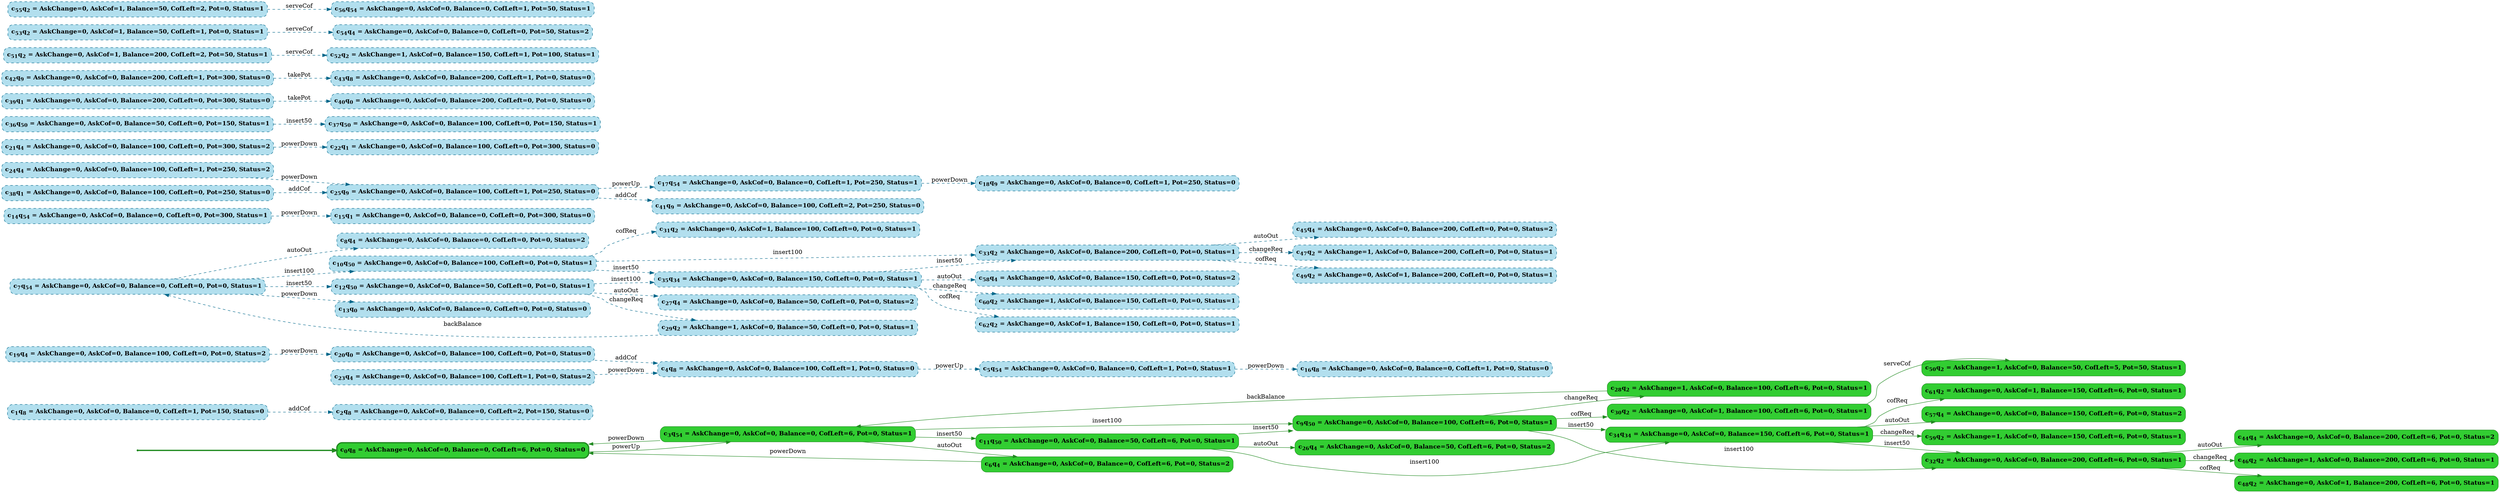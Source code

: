 digraph g {

	rankdir="LR"

	__invisible__[shape="point", color="forestgreen"]
	c0q8[label=<<b>c<sub>0</sub>q<sub>8</sub> = AskChange=0, AskCof=0, Balance=0, CofLeft=6, Pot=0, Status=0</b>>, shape="box", style="rounded, filled", fillcolor="limegreen", color="forestgreen", penwidth=3] // Initial
	c3q54[label=<<b>c<sub>3</sub>q<sub>54</sub> = AskChange=0, AskCof=0, Balance=0, CofLeft=6, Pot=0, Status=1</b>>, shape="box", style="rounded, filled", fillcolor="limegreen", color="forestgreen"]
	c6q4[label=<<b>c<sub>6</sub>q<sub>4</sub> = AskChange=0, AskCof=0, Balance=0, CofLeft=6, Pot=0, Status=2</b>>, shape="box", style="rounded, filled", fillcolor="limegreen", color="forestgreen"]
	c9q50[label=<<b>c<sub>9</sub>q<sub>50</sub> = AskChange=0, AskCof=0, Balance=100, CofLeft=6, Pot=0, Status=1</b>>, shape="box", style="rounded, filled", fillcolor="limegreen", color="forestgreen"]
	c28q2[label=<<b>c<sub>28</sub>q<sub>2</sub> = AskChange=1, AskCof=0, Balance=100, CofLeft=6, Pot=0, Status=1</b>>, shape="box", style="rounded, filled", fillcolor="limegreen", color="forestgreen"]
	c30q2[label=<<b>c<sub>30</sub>q<sub>2</sub> = AskChange=0, AskCof=1, Balance=100, CofLeft=6, Pot=0, Status=1</b>>, shape="box", style="rounded, filled", fillcolor="limegreen", color="forestgreen"]
	c50q2[label=<<b>c<sub>50</sub>q<sub>2</sub> = AskChange=1, AskCof=0, Balance=50, CofLeft=5, Pot=50, Status=1</b>>, shape="box", style="rounded, filled", fillcolor="limegreen", color="forestgreen"]
	c32q2[label=<<b>c<sub>32</sub>q<sub>2</sub> = AskChange=0, AskCof=0, Balance=200, CofLeft=6, Pot=0, Status=1</b>>, shape="box", style="rounded, filled", fillcolor="limegreen", color="forestgreen"]
	c44q4[label=<<b>c<sub>44</sub>q<sub>4</sub> = AskChange=0, AskCof=0, Balance=200, CofLeft=6, Pot=0, Status=2</b>>, shape="box", style="rounded, filled", fillcolor="limegreen", color="forestgreen"]
	c46q2[label=<<b>c<sub>46</sub>q<sub>2</sub> = AskChange=1, AskCof=0, Balance=200, CofLeft=6, Pot=0, Status=1</b>>, shape="box", style="rounded, filled", fillcolor="limegreen", color="forestgreen"]
	c48q2[label=<<b>c<sub>48</sub>q<sub>2</sub> = AskChange=0, AskCof=1, Balance=200, CofLeft=6, Pot=0, Status=1</b>>, shape="box", style="rounded, filled", fillcolor="limegreen", color="forestgreen"]
	c34q34[label=<<b>c<sub>34</sub>q<sub>34</sub> = AskChange=0, AskCof=0, Balance=150, CofLeft=6, Pot=0, Status=1</b>>, shape="box", style="rounded, filled", fillcolor="limegreen", color="forestgreen"]
	c57q4[label=<<b>c<sub>57</sub>q<sub>4</sub> = AskChange=0, AskCof=0, Balance=150, CofLeft=6, Pot=0, Status=2</b>>, shape="box", style="rounded, filled", fillcolor="limegreen", color="forestgreen"]
	c59q2[label=<<b>c<sub>59</sub>q<sub>2</sub> = AskChange=1, AskCof=0, Balance=150, CofLeft=6, Pot=0, Status=1</b>>, shape="box", style="rounded, filled", fillcolor="limegreen", color="forestgreen"]
	c61q2[label=<<b>c<sub>61</sub>q<sub>2</sub> = AskChange=0, AskCof=1, Balance=150, CofLeft=6, Pot=0, Status=1</b>>, shape="box", style="rounded, filled", fillcolor="limegreen", color="forestgreen"]
	c11q50[label=<<b>c<sub>11</sub>q<sub>50</sub> = AskChange=0, AskCof=0, Balance=50, CofLeft=6, Pot=0, Status=1</b>>, shape="box", style="rounded, filled", fillcolor="limegreen", color="forestgreen"]
	c26q4[label=<<b>c<sub>26</sub>q<sub>4</sub> = AskChange=0, AskCof=0, Balance=50, CofLeft=6, Pot=0, Status=2</b>>, shape="box", style="rounded, filled", fillcolor="limegreen", color="forestgreen"]
	c1q8[label=<<b>c<sub>1</sub>q<sub>8</sub> = AskChange=0, AskCof=0, Balance=0, CofLeft=1, Pot=150, Status=0</b>>, shape="box", style="rounded, filled, dashed", fillcolor="lightblue2", color="deepskyblue4"]
	c2q8[label=<<b>c<sub>2</sub>q<sub>8</sub> = AskChange=0, AskCof=0, Balance=0, CofLeft=2, Pot=150, Status=0</b>>, shape="box", style="rounded, filled, dashed", fillcolor="lightblue2", color="deepskyblue4"]
	c4q8[label=<<b>c<sub>4</sub>q<sub>8</sub> = AskChange=0, AskCof=0, Balance=100, CofLeft=1, Pot=0, Status=0</b>>, shape="box", style="rounded, filled, dashed", fillcolor="lightblue2", color="deepskyblue4"]
	c5q54[label=<<b>c<sub>5</sub>q<sub>54</sub> = AskChange=0, AskCof=0, Balance=0, CofLeft=1, Pot=0, Status=1</b>>, shape="box", style="rounded, filled, dashed", fillcolor="lightblue2", color="deepskyblue4"]
	c7q54[label=<<b>c<sub>7</sub>q<sub>54</sub> = AskChange=0, AskCof=0, Balance=0, CofLeft=0, Pot=0, Status=1</b>>, shape="box", style="rounded, filled, dashed", fillcolor="lightblue2", color="deepskyblue4"]
	c8q4[label=<<b>c<sub>8</sub>q<sub>4</sub> = AskChange=0, AskCof=0, Balance=0, CofLeft=0, Pot=0, Status=2</b>>, shape="box", style="rounded, filled, dashed", fillcolor="lightblue2", color="deepskyblue4"]
	c10q50[label=<<b>c<sub>10</sub>q<sub>50</sub> = AskChange=0, AskCof=0, Balance=100, CofLeft=0, Pot=0, Status=1</b>>, shape="box", style="rounded, filled, dashed", fillcolor="lightblue2", color="deepskyblue4"]
	c12q50[label=<<b>c<sub>12</sub>q<sub>50</sub> = AskChange=0, AskCof=0, Balance=50, CofLeft=0, Pot=0, Status=1</b>>, shape="box", style="rounded, filled, dashed", fillcolor="lightblue2", color="deepskyblue4"]
	c13q0[label=<<b>c<sub>13</sub>q<sub>0</sub> = AskChange=0, AskCof=0, Balance=0, CofLeft=0, Pot=0, Status=0</b>>, shape="box", style="rounded, filled, dashed", fillcolor="lightblue2", color="deepskyblue4"]
	c14q54[label=<<b>c<sub>14</sub>q<sub>54</sub> = AskChange=0, AskCof=0, Balance=0, CofLeft=0, Pot=300, Status=1</b>>, shape="box", style="rounded, filled, dashed", fillcolor="lightblue2", color="deepskyblue4"]
	c15q1[label=<<b>c<sub>15</sub>q<sub>1</sub> = AskChange=0, AskCof=0, Balance=0, CofLeft=0, Pot=300, Status=0</b>>, shape="box", style="rounded, filled, dashed", fillcolor="lightblue2", color="deepskyblue4"]
	c16q8[label=<<b>c<sub>16</sub>q<sub>8</sub> = AskChange=0, AskCof=0, Balance=0, CofLeft=1, Pot=0, Status=0</b>>, shape="box", style="rounded, filled, dashed", fillcolor="lightblue2", color="deepskyblue4"]
	c17q54[label=<<b>c<sub>17</sub>q<sub>54</sub> = AskChange=0, AskCof=0, Balance=0, CofLeft=1, Pot=250, Status=1</b>>, shape="box", style="rounded, filled, dashed", fillcolor="lightblue2", color="deepskyblue4"]
	c18q9[label=<<b>c<sub>18</sub>q<sub>9</sub> = AskChange=0, AskCof=0, Balance=0, CofLeft=1, Pot=250, Status=0</b>>, shape="box", style="rounded, filled, dashed", fillcolor="lightblue2", color="deepskyblue4"]
	c19q4[label=<<b>c<sub>19</sub>q<sub>4</sub> = AskChange=0, AskCof=0, Balance=100, CofLeft=0, Pot=0, Status=2</b>>, shape="box", style="rounded, filled, dashed", fillcolor="lightblue2", color="deepskyblue4"]
	c20q0[label=<<b>c<sub>20</sub>q<sub>0</sub> = AskChange=0, AskCof=0, Balance=100, CofLeft=0, Pot=0, Status=0</b>>, shape="box", style="rounded, filled, dashed", fillcolor="lightblue2", color="deepskyblue4"]
	c21q4[label=<<b>c<sub>21</sub>q<sub>4</sub> = AskChange=0, AskCof=0, Balance=100, CofLeft=0, Pot=300, Status=2</b>>, shape="box", style="rounded, filled, dashed", fillcolor="lightblue2", color="deepskyblue4"]
	c22q1[label=<<b>c<sub>22</sub>q<sub>1</sub> = AskChange=0, AskCof=0, Balance=100, CofLeft=0, Pot=300, Status=0</b>>, shape="box", style="rounded, filled, dashed", fillcolor="lightblue2", color="deepskyblue4"]
	c23q4[label=<<b>c<sub>23</sub>q<sub>4</sub> = AskChange=0, AskCof=0, Balance=100, CofLeft=1, Pot=0, Status=2</b>>, shape="box", style="rounded, filled, dashed", fillcolor="lightblue2", color="deepskyblue4"]
	c24q4[label=<<b>c<sub>24</sub>q<sub>4</sub> = AskChange=0, AskCof=0, Balance=100, CofLeft=1, Pot=250, Status=2</b>>, shape="box", style="rounded, filled, dashed", fillcolor="lightblue2", color="deepskyblue4"]
	c25q9[label=<<b>c<sub>25</sub>q<sub>9</sub> = AskChange=0, AskCof=0, Balance=100, CofLeft=1, Pot=250, Status=0</b>>, shape="box", style="rounded, filled, dashed", fillcolor="lightblue2", color="deepskyblue4"]
	c27q4[label=<<b>c<sub>27</sub>q<sub>4</sub> = AskChange=0, AskCof=0, Balance=50, CofLeft=0, Pot=0, Status=2</b>>, shape="box", style="rounded, filled, dashed", fillcolor="lightblue2", color="deepskyblue4"]
	c29q2[label=<<b>c<sub>29</sub>q<sub>2</sub> = AskChange=1, AskCof=0, Balance=50, CofLeft=0, Pot=0, Status=1</b>>, shape="box", style="rounded, filled, dashed", fillcolor="lightblue2", color="deepskyblue4"]
	c31q2[label=<<b>c<sub>31</sub>q<sub>2</sub> = AskChange=0, AskCof=1, Balance=100, CofLeft=0, Pot=0, Status=1</b>>, shape="box", style="rounded, filled, dashed", fillcolor="lightblue2", color="deepskyblue4"]
	c33q2[label=<<b>c<sub>33</sub>q<sub>2</sub> = AskChange=0, AskCof=0, Balance=200, CofLeft=0, Pot=0, Status=1</b>>, shape="box", style="rounded, filled, dashed", fillcolor="lightblue2", color="deepskyblue4"]
	c35q34[label=<<b>c<sub>35</sub>q<sub>34</sub> = AskChange=0, AskCof=0, Balance=150, CofLeft=0, Pot=0, Status=1</b>>, shape="box", style="rounded, filled, dashed", fillcolor="lightblue2", color="deepskyblue4"]
	c36q50[label=<<b>c<sub>36</sub>q<sub>50</sub> = AskChange=0, AskCof=0, Balance=50, CofLeft=0, Pot=150, Status=1</b>>, shape="box", style="rounded, filled, dashed", fillcolor="lightblue2", color="deepskyblue4"]
	c37q50[label=<<b>c<sub>37</sub>q<sub>50</sub> = AskChange=0, AskCof=0, Balance=100, CofLeft=0, Pot=150, Status=1</b>>, shape="box", style="rounded, filled, dashed", fillcolor="lightblue2", color="deepskyblue4"]
	c38q1[label=<<b>c<sub>38</sub>q<sub>1</sub> = AskChange=0, AskCof=0, Balance=100, CofLeft=0, Pot=250, Status=0</b>>, shape="box", style="rounded, filled, dashed", fillcolor="lightblue2", color="deepskyblue4"]
	c39q1[label=<<b>c<sub>39</sub>q<sub>1</sub> = AskChange=0, AskCof=0, Balance=200, CofLeft=0, Pot=300, Status=0</b>>, shape="box", style="rounded, filled, dashed", fillcolor="lightblue2", color="deepskyblue4"]
	c40q0[label=<<b>c<sub>40</sub>q<sub>0</sub> = AskChange=0, AskCof=0, Balance=200, CofLeft=0, Pot=0, Status=0</b>>, shape="box", style="rounded, filled, dashed", fillcolor="lightblue2", color="deepskyblue4"]
	c41q9[label=<<b>c<sub>41</sub>q<sub>9</sub> = AskChange=0, AskCof=0, Balance=100, CofLeft=2, Pot=250, Status=0</b>>, shape="box", style="rounded, filled, dashed", fillcolor="lightblue2", color="deepskyblue4"]
	c42q9[label=<<b>c<sub>42</sub>q<sub>9</sub> = AskChange=0, AskCof=0, Balance=200, CofLeft=1, Pot=300, Status=0</b>>, shape="box", style="rounded, filled, dashed", fillcolor="lightblue2", color="deepskyblue4"]
	c43q8[label=<<b>c<sub>43</sub>q<sub>8</sub> = AskChange=0, AskCof=0, Balance=200, CofLeft=1, Pot=0, Status=0</b>>, shape="box", style="rounded, filled, dashed", fillcolor="lightblue2", color="deepskyblue4"]
	c45q4[label=<<b>c<sub>45</sub>q<sub>4</sub> = AskChange=0, AskCof=0, Balance=200, CofLeft=0, Pot=0, Status=2</b>>, shape="box", style="rounded, filled, dashed", fillcolor="lightblue2", color="deepskyblue4"]
	c47q2[label=<<b>c<sub>47</sub>q<sub>2</sub> = AskChange=1, AskCof=0, Balance=200, CofLeft=0, Pot=0, Status=1</b>>, shape="box", style="rounded, filled, dashed", fillcolor="lightblue2", color="deepskyblue4"]
	c49q2[label=<<b>c<sub>49</sub>q<sub>2</sub> = AskChange=0, AskCof=1, Balance=200, CofLeft=0, Pot=0, Status=1</b>>, shape="box", style="rounded, filled, dashed", fillcolor="lightblue2", color="deepskyblue4"]
	c51q2[label=<<b>c<sub>51</sub>q<sub>2</sub> = AskChange=0, AskCof=1, Balance=200, CofLeft=2, Pot=50, Status=1</b>>, shape="box", style="rounded, filled, dashed", fillcolor="lightblue2", color="deepskyblue4"]
	c52q2[label=<<b>c<sub>52</sub>q<sub>2</sub> = AskChange=1, AskCof=0, Balance=150, CofLeft=1, Pot=100, Status=1</b>>, shape="box", style="rounded, filled, dashed", fillcolor="lightblue2", color="deepskyblue4"]
	c53q2[label=<<b>c<sub>53</sub>q<sub>2</sub> = AskChange=0, AskCof=1, Balance=50, CofLeft=1, Pot=0, Status=1</b>>, shape="box", style="rounded, filled, dashed", fillcolor="lightblue2", color="deepskyblue4"]
	c54q4[label=<<b>c<sub>54</sub>q<sub>4</sub> = AskChange=0, AskCof=0, Balance=0, CofLeft=0, Pot=50, Status=2</b>>, shape="box", style="rounded, filled, dashed", fillcolor="lightblue2", color="deepskyblue4"]
	c55q2[label=<<b>c<sub>55</sub>q<sub>2</sub> = AskChange=0, AskCof=1, Balance=50, CofLeft=2, Pot=0, Status=1</b>>, shape="box", style="rounded, filled, dashed", fillcolor="lightblue2", color="deepskyblue4"]
	c56q54[label=<<b>c<sub>56</sub>q<sub>54</sub> = AskChange=0, AskCof=0, Balance=0, CofLeft=1, Pot=50, Status=1</b>>, shape="box", style="rounded, filled, dashed", fillcolor="lightblue2", color="deepskyblue4"]
	c58q4[label=<<b>c<sub>58</sub>q<sub>4</sub> = AskChange=0, AskCof=0, Balance=150, CofLeft=0, Pot=0, Status=2</b>>, shape="box", style="rounded, filled, dashed", fillcolor="lightblue2", color="deepskyblue4"]
	c60q2[label=<<b>c<sub>60</sub>q<sub>2</sub> = AskChange=1, AskCof=0, Balance=150, CofLeft=0, Pot=0, Status=1</b>>, shape="box", style="rounded, filled, dashed", fillcolor="lightblue2", color="deepskyblue4"]
	c62q2[label=<<b>c<sub>62</sub>q<sub>2</sub> = AskChange=0, AskCof=1, Balance=150, CofLeft=0, Pot=0, Status=1</b>>, shape="box", style="rounded, filled, dashed", fillcolor="lightblue2", color="deepskyblue4"]

	__invisible__ -> c0q8[penwidth=3, color="forestgreen"]
	c0q8 -> c3q54[label=<powerUp>, color="forestgreen"]
	c3q54 -> c6q4[label=<autoOut>, color="forestgreen"]
	c6q4 -> c0q8[label=<powerDown>, color="forestgreen"]
	c3q54 -> c9q50[label=<insert100>, color="forestgreen"]
	c9q50 -> c28q2[label=<changeReq>, color="forestgreen"]
	c28q2 -> c3q54[label=<backBalance>, color="forestgreen"]
	c9q50 -> c30q2[label=<cofReq>, color="forestgreen"]
	c30q2 -> c50q2[label=<serveCof>, color="forestgreen"]
	c9q50 -> c32q2[label=<insert100>, color="forestgreen"]
	c32q2 -> c44q4[label=<autoOut>, color="forestgreen"]
	c32q2 -> c46q2[label=<changeReq>, color="forestgreen"]
	c32q2 -> c48q2[label=<cofReq>, color="forestgreen"]
	c9q50 -> c34q34[label=<insert50>, color="forestgreen"]
	c34q34 -> c57q4[label=<autoOut>, color="forestgreen"]
	c34q34 -> c59q2[label=<changeReq>, color="forestgreen"]
	c34q34 -> c61q2[label=<cofReq>, color="forestgreen"]
	c34q34 -> c32q2[label=<insert50>, color="forestgreen"]
	c3q54 -> c11q50[label=<insert50>, color="forestgreen"]
	c11q50 -> c26q4[label=<autoOut>, color="forestgreen"]
	c11q50 -> c34q34[label=<insert100>, color="forestgreen"]
	c11q50 -> c9q50[label=<insert50>, color="forestgreen"]
	c3q54 -> c0q8[label=<powerDown>, color="forestgreen"]
	c1q8 -> c2q8[label=<addCof>, color="deepskyblue4", style="dashed"]
	c4q8 -> c5q54[label=<powerUp>, color="deepskyblue4", style="dashed"]
	c7q54 -> c8q4[label=<autoOut>, color="deepskyblue4", style="dashed"]
	c7q54 -> c10q50[label=<insert100>, color="deepskyblue4", style="dashed"]
	c7q54 -> c12q50[label=<insert50>, color="deepskyblue4", style="dashed"]
	c7q54 -> c13q0[label=<powerDown>, color="deepskyblue4", style="dashed"]
	c14q54 -> c15q1[label=<powerDown>, color="deepskyblue4", style="dashed"]
	c5q54 -> c16q8[label=<powerDown>, color="deepskyblue4", style="dashed"]
	c17q54 -> c18q9[label=<powerDown>, color="deepskyblue4", style="dashed"]
	c19q4 -> c20q0[label=<powerDown>, color="deepskyblue4", style="dashed"]
	c21q4 -> c22q1[label=<powerDown>, color="deepskyblue4", style="dashed"]
	c23q4 -> c4q8[label=<powerDown>, color="deepskyblue4", style="dashed"]
	c24q4 -> c25q9[label=<powerDown>, color="deepskyblue4", style="dashed"]
	c12q50 -> c27q4[label=<autoOut>, color="deepskyblue4", style="dashed"]
	c12q50 -> c29q2[label=<changeReq>, color="deepskyblue4", style="dashed"]
	c10q50 -> c31q2[label=<cofReq>, color="deepskyblue4", style="dashed"]
	c10q50 -> c33q2[label=<insert100>, color="deepskyblue4", style="dashed"]
	c12q50 -> c35q34[label=<insert100>, color="deepskyblue4", style="dashed"]
	c36q50 -> c37q50[label=<insert50>, color="deepskyblue4", style="dashed"]
	c10q50 -> c35q34[label=<insert50>, color="deepskyblue4", style="dashed"]
	c20q0 -> c4q8[label=<addCof>, color="deepskyblue4", style="dashed"]
	c38q1 -> c25q9[label=<addCof>, color="deepskyblue4", style="dashed"]
	c39q1 -> c40q0[label=<takePot>, color="deepskyblue4", style="dashed"]
	c25q9 -> c41q9[label=<addCof>, color="deepskyblue4", style="dashed"]
	c25q9 -> c17q54[label=<powerUp>, color="deepskyblue4", style="dashed"]
	c42q9 -> c43q8[label=<takePot>, color="deepskyblue4", style="dashed"]
	c33q2 -> c45q4[label=<autoOut>, color="deepskyblue4", style="dashed"]
	c29q2 -> c7q54[label=<backBalance>, color="deepskyblue4", style="dashed"]
	c33q2 -> c47q2[label=<changeReq>, color="deepskyblue4", style="dashed"]
	c33q2 -> c49q2[label=<cofReq>, color="deepskyblue4", style="dashed"]
	c51q2 -> c52q2[label=<serveCof>, color="deepskyblue4", style="dashed"]
	c53q2 -> c54q4[label=<serveCof>, color="deepskyblue4", style="dashed"]
	c55q2 -> c56q54[label=<serveCof>, color="deepskyblue4", style="dashed"]
	c35q34 -> c58q4[label=<autoOut>, color="deepskyblue4", style="dashed"]
	c35q34 -> c60q2[label=<changeReq>, color="deepskyblue4", style="dashed"]
	c35q34 -> c62q2[label=<cofReq>, color="deepskyblue4", style="dashed"]
	c35q34 -> c33q2[label=<insert50>, color="deepskyblue4", style="dashed"]

}
